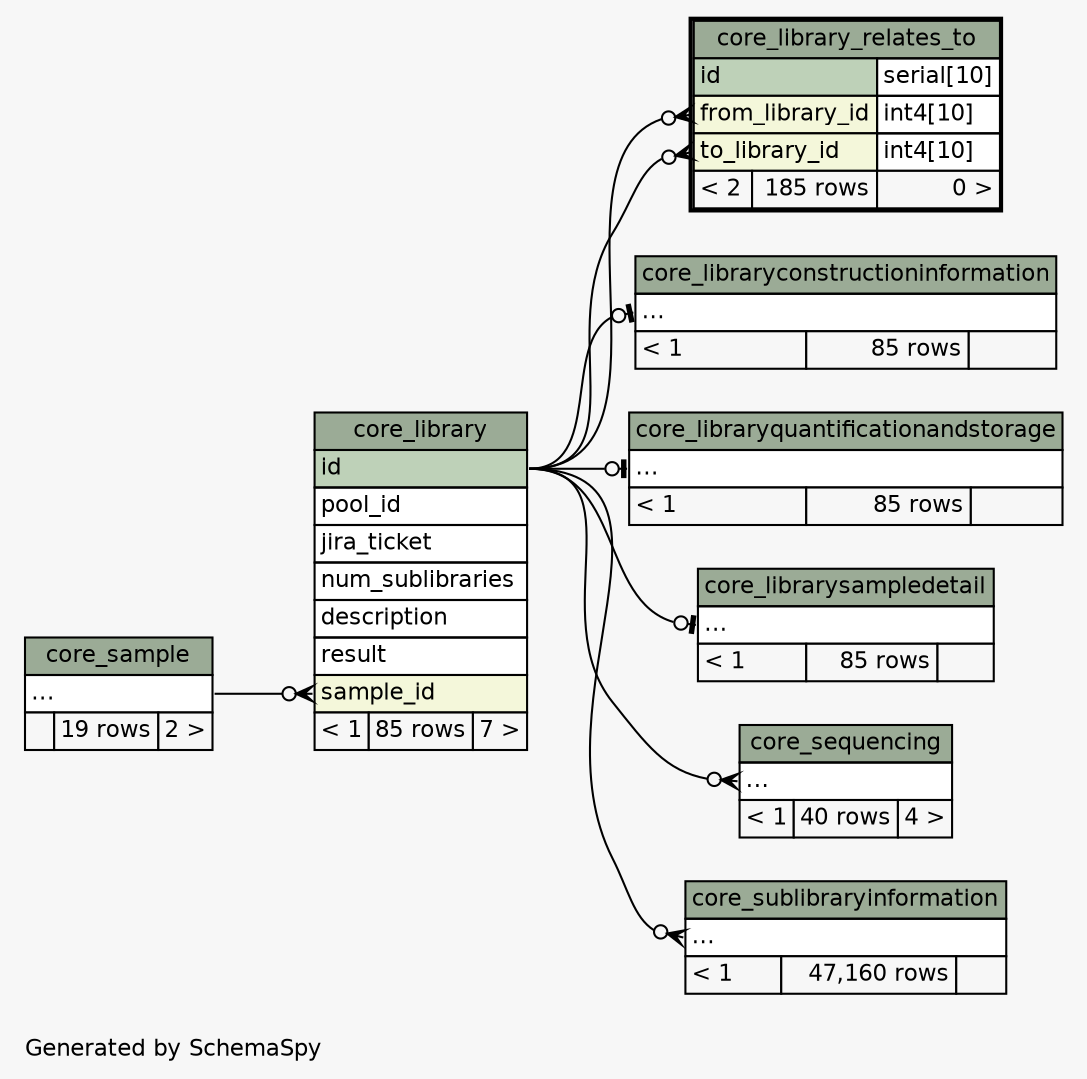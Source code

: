 // dot 2.36.0 on Mac OS X 10.9.5
// SchemaSpy rev 590
digraph "twoDegreesRelationshipsDiagram" {
  graph [
    rankdir="RL"
    bgcolor="#f7f7f7"
    label="\nGenerated by SchemaSpy"
    labeljust="l"
    nodesep="0.18"
    ranksep="0.46"
    fontname="Helvetica"
    fontsize="11"
  ];
  node [
    fontname="Helvetica"
    fontsize="11"
    shape="plaintext"
  ];
  edge [
    arrowsize="0.8"
  ];
  "core_library":"sample_id":w -> "core_sample":"elipses":e [arrowhead=none dir=back arrowtail=crowodot];
  "core_library_relates_to":"from_library_id":w -> "core_library":"id":e [arrowhead=none dir=back arrowtail=crowodot];
  "core_library_relates_to":"to_library_id":w -> "core_library":"id":e [arrowhead=none dir=back arrowtail=crowodot];
  "core_libraryconstructioninformation":"elipses":w -> "core_library":"id":e [arrowhead=none dir=back arrowtail=teeodot];
  "core_libraryquantificationandstorage":"elipses":w -> "core_library":"id":e [arrowhead=none dir=back arrowtail=teeodot];
  "core_librarysampledetail":"elipses":w -> "core_library":"id":e [arrowhead=none dir=back arrowtail=teeodot];
  "core_sequencing":"elipses":w -> "core_library":"id":e [arrowhead=none dir=back arrowtail=crowodot];
  "core_sublibraryinformation":"elipses":w -> "core_library":"id":e [arrowhead=none dir=back arrowtail=crowodot];
  "core_library" [
    label=<
    <TABLE BORDER="0" CELLBORDER="1" CELLSPACING="0" BGCOLOR="#ffffff">
      <TR><TD COLSPAN="3" BGCOLOR="#9bab96" ALIGN="CENTER">core_library</TD></TR>
      <TR><TD PORT="id" COLSPAN="3" BGCOLOR="#bed1b8" ALIGN="LEFT">id</TD></TR>
      <TR><TD PORT="pool_id" COLSPAN="3" ALIGN="LEFT">pool_id</TD></TR>
      <TR><TD PORT="jira_ticket" COLSPAN="3" ALIGN="LEFT">jira_ticket</TD></TR>
      <TR><TD PORT="num_sublibraries" COLSPAN="3" ALIGN="LEFT">num_sublibraries</TD></TR>
      <TR><TD PORT="description" COLSPAN="3" ALIGN="LEFT">description</TD></TR>
      <TR><TD PORT="result" COLSPAN="3" ALIGN="LEFT">result</TD></TR>
      <TR><TD PORT="sample_id" COLSPAN="3" BGCOLOR="#f4f7da" ALIGN="LEFT">sample_id</TD></TR>
      <TR><TD ALIGN="LEFT" BGCOLOR="#f7f7f7">&lt; 1</TD><TD ALIGN="RIGHT" BGCOLOR="#f7f7f7">85 rows</TD><TD ALIGN="RIGHT" BGCOLOR="#f7f7f7">7 &gt;</TD></TR>
    </TABLE>>
    URL="core_library.html"
    tooltip="core_library"
  ];
  "core_library_relates_to" [
    label=<
    <TABLE BORDER="2" CELLBORDER="1" CELLSPACING="0" BGCOLOR="#ffffff">
      <TR><TD COLSPAN="3" BGCOLOR="#9bab96" ALIGN="CENTER">core_library_relates_to</TD></TR>
      <TR><TD PORT="id" COLSPAN="2" BGCOLOR="#bed1b8" ALIGN="LEFT">id</TD><TD PORT="id.type" ALIGN="LEFT">serial[10]</TD></TR>
      <TR><TD PORT="from_library_id" COLSPAN="2" BGCOLOR="#f4f7da" ALIGN="LEFT">from_library_id</TD><TD PORT="from_library_id.type" ALIGN="LEFT">int4[10]</TD></TR>
      <TR><TD PORT="to_library_id" COLSPAN="2" BGCOLOR="#f4f7da" ALIGN="LEFT">to_library_id</TD><TD PORT="to_library_id.type" ALIGN="LEFT">int4[10]</TD></TR>
      <TR><TD ALIGN="LEFT" BGCOLOR="#f7f7f7">&lt; 2</TD><TD ALIGN="RIGHT" BGCOLOR="#f7f7f7">185 rows</TD><TD ALIGN="RIGHT" BGCOLOR="#f7f7f7">0 &gt;</TD></TR>
    </TABLE>>
    URL="core_library_relates_to.html"
    tooltip="core_library_relates_to"
  ];
  "core_libraryconstructioninformation" [
    label=<
    <TABLE BORDER="0" CELLBORDER="1" CELLSPACING="0" BGCOLOR="#ffffff">
      <TR><TD COLSPAN="3" BGCOLOR="#9bab96" ALIGN="CENTER">core_libraryconstructioninformation</TD></TR>
      <TR><TD PORT="elipses" COLSPAN="3" ALIGN="LEFT">...</TD></TR>
      <TR><TD ALIGN="LEFT" BGCOLOR="#f7f7f7">&lt; 1</TD><TD ALIGN="RIGHT" BGCOLOR="#f7f7f7">85 rows</TD><TD ALIGN="RIGHT" BGCOLOR="#f7f7f7">  </TD></TR>
    </TABLE>>
    URL="core_libraryconstructioninformation.html"
    tooltip="core_libraryconstructioninformation"
  ];
  "core_libraryquantificationandstorage" [
    label=<
    <TABLE BORDER="0" CELLBORDER="1" CELLSPACING="0" BGCOLOR="#ffffff">
      <TR><TD COLSPAN="3" BGCOLOR="#9bab96" ALIGN="CENTER">core_libraryquantificationandstorage</TD></TR>
      <TR><TD PORT="elipses" COLSPAN="3" ALIGN="LEFT">...</TD></TR>
      <TR><TD ALIGN="LEFT" BGCOLOR="#f7f7f7">&lt; 1</TD><TD ALIGN="RIGHT" BGCOLOR="#f7f7f7">85 rows</TD><TD ALIGN="RIGHT" BGCOLOR="#f7f7f7">  </TD></TR>
    </TABLE>>
    URL="core_libraryquantificationandstorage.html"
    tooltip="core_libraryquantificationandstorage"
  ];
  "core_librarysampledetail" [
    label=<
    <TABLE BORDER="0" CELLBORDER="1" CELLSPACING="0" BGCOLOR="#ffffff">
      <TR><TD COLSPAN="3" BGCOLOR="#9bab96" ALIGN="CENTER">core_librarysampledetail</TD></TR>
      <TR><TD PORT="elipses" COLSPAN="3" ALIGN="LEFT">...</TD></TR>
      <TR><TD ALIGN="LEFT" BGCOLOR="#f7f7f7">&lt; 1</TD><TD ALIGN="RIGHT" BGCOLOR="#f7f7f7">85 rows</TD><TD ALIGN="RIGHT" BGCOLOR="#f7f7f7">  </TD></TR>
    </TABLE>>
    URL="core_librarysampledetail.html"
    tooltip="core_librarysampledetail"
  ];
  "core_sample" [
    label=<
    <TABLE BORDER="0" CELLBORDER="1" CELLSPACING="0" BGCOLOR="#ffffff">
      <TR><TD COLSPAN="3" BGCOLOR="#9bab96" ALIGN="CENTER">core_sample</TD></TR>
      <TR><TD PORT="elipses" COLSPAN="3" ALIGN="LEFT">...</TD></TR>
      <TR><TD ALIGN="LEFT" BGCOLOR="#f7f7f7">  </TD><TD ALIGN="RIGHT" BGCOLOR="#f7f7f7">19 rows</TD><TD ALIGN="RIGHT" BGCOLOR="#f7f7f7">2 &gt;</TD></TR>
    </TABLE>>
    URL="core_sample.html"
    tooltip="core_sample"
  ];
  "core_sequencing" [
    label=<
    <TABLE BORDER="0" CELLBORDER="1" CELLSPACING="0" BGCOLOR="#ffffff">
      <TR><TD COLSPAN="3" BGCOLOR="#9bab96" ALIGN="CENTER">core_sequencing</TD></TR>
      <TR><TD PORT="elipses" COLSPAN="3" ALIGN="LEFT">...</TD></TR>
      <TR><TD ALIGN="LEFT" BGCOLOR="#f7f7f7">&lt; 1</TD><TD ALIGN="RIGHT" BGCOLOR="#f7f7f7">40 rows</TD><TD ALIGN="RIGHT" BGCOLOR="#f7f7f7">4 &gt;</TD></TR>
    </TABLE>>
    URL="core_sequencing.html"
    tooltip="core_sequencing"
  ];
  "core_sublibraryinformation" [
    label=<
    <TABLE BORDER="0" CELLBORDER="1" CELLSPACING="0" BGCOLOR="#ffffff">
      <TR><TD COLSPAN="3" BGCOLOR="#9bab96" ALIGN="CENTER">core_sublibraryinformation</TD></TR>
      <TR><TD PORT="elipses" COLSPAN="3" ALIGN="LEFT">...</TD></TR>
      <TR><TD ALIGN="LEFT" BGCOLOR="#f7f7f7">&lt; 1</TD><TD ALIGN="RIGHT" BGCOLOR="#f7f7f7">47,160 rows</TD><TD ALIGN="RIGHT" BGCOLOR="#f7f7f7">  </TD></TR>
    </TABLE>>
    URL="core_sublibraryinformation.html"
    tooltip="core_sublibraryinformation"
  ];
}
